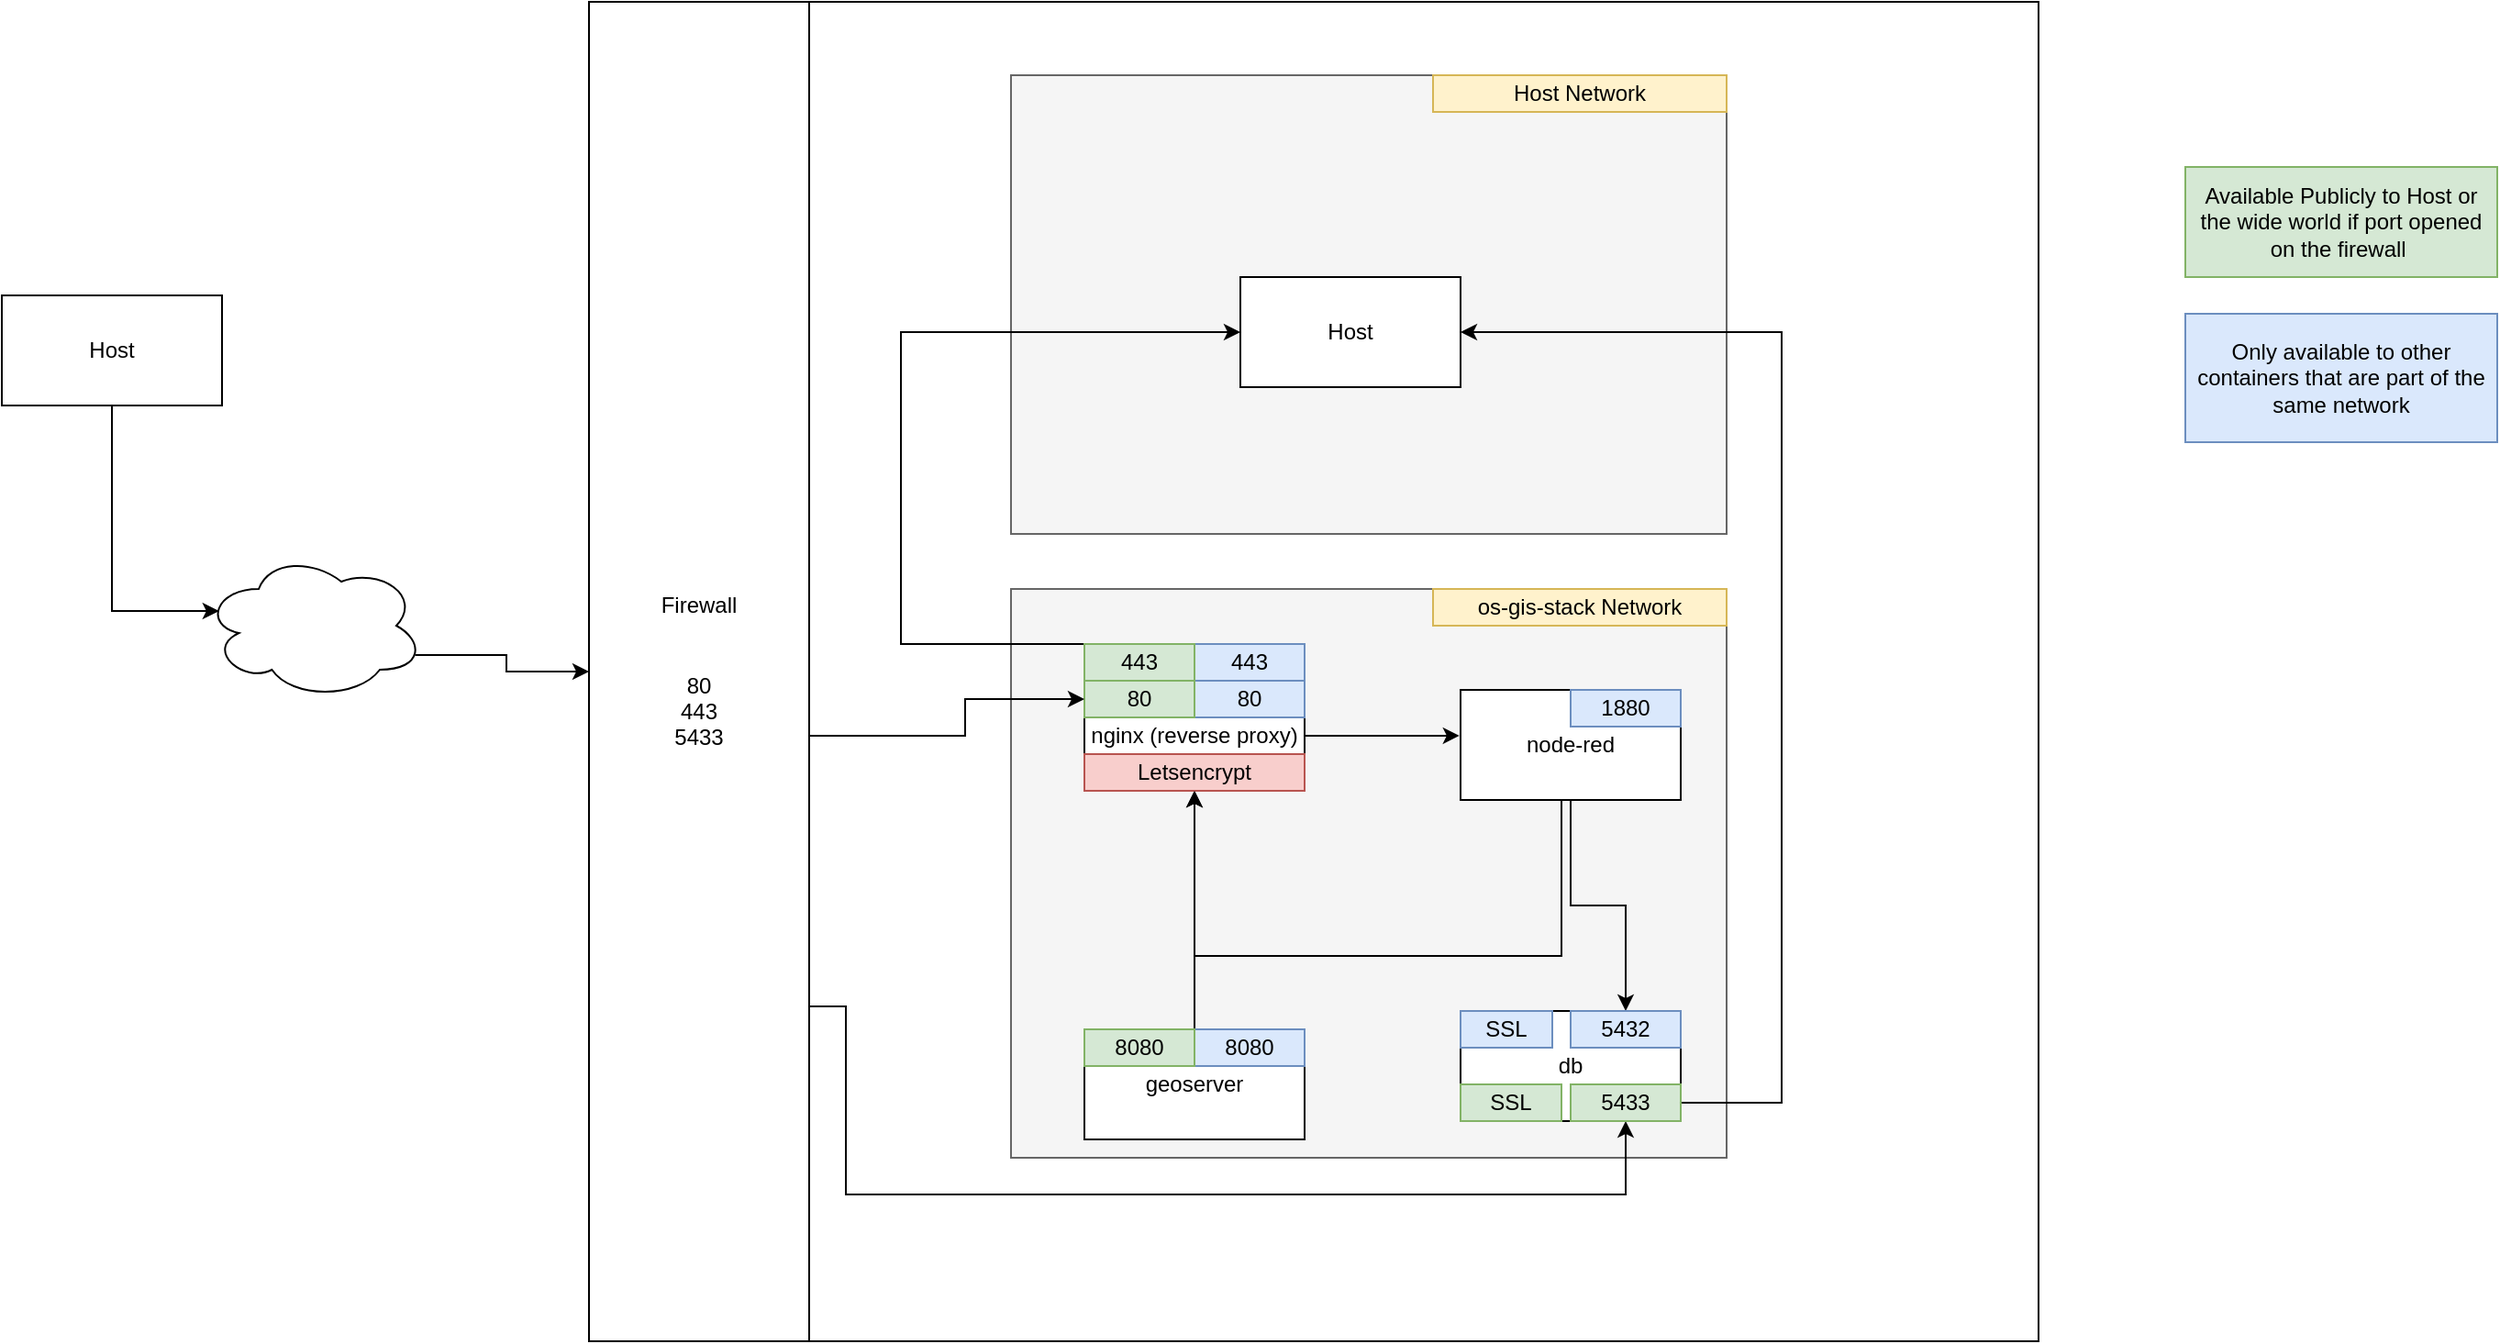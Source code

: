 <mxfile version="14.6.13" type="device"><diagram id="EaQOJbLqpQGk-XHPkLDU" name="Page-1"><mxGraphModel dx="2150" dy="1386" grid="1" gridSize="10" guides="1" tooltips="1" connect="1" arrows="1" fold="1" page="1" pageScale="1" pageWidth="1169" pageHeight="827" math="0" shadow="0"><root><mxCell id="0"/><mxCell id="1" parent="0"/><mxCell id="kA5MJ6jnhGrOicxnb4Bh-28" value="" style="rounded=0;whiteSpace=wrap;html=1;" parent="1" vertex="1"><mxGeometry x="170" y="-40" width="670" height="730" as="geometry"/></mxCell><mxCell id="kA5MJ6jnhGrOicxnb4Bh-8" value="" style="rounded=0;whiteSpace=wrap;html=1;fillColor=#f5f5f5;strokeColor=#666666;fontColor=#333333;" parent="1" vertex="1"><mxGeometry x="280" width="390" height="250" as="geometry"/></mxCell><mxCell id="kA5MJ6jnhGrOicxnb4Bh-9" value="Host Network" style="text;html=1;strokeColor=#d6b656;fillColor=#fff2cc;align=center;verticalAlign=middle;whiteSpace=wrap;rounded=0;" parent="1" vertex="1"><mxGeometry x="510" width="160" height="20" as="geometry"/></mxCell><mxCell id="kA5MJ6jnhGrOicxnb4Bh-6" value="" style="rounded=0;whiteSpace=wrap;html=1;fillColor=#f5f5f5;strokeColor=#666666;fontColor=#333333;" parent="1" vertex="1"><mxGeometry x="280" y="280" width="390" height="310" as="geometry"/></mxCell><mxCell id="kA5MJ6jnhGrOicxnb4Bh-3" style="edgeStyle=orthogonalEdgeStyle;rounded=0;orthogonalLoop=1;jettySize=auto;html=1;entryX=-0.005;entryY=0.416;entryDx=0;entryDy=0;entryPerimeter=0;" parent="1" source="kA5MJ6jnhGrOicxnb4Bh-1" target="kA5MJ6jnhGrOicxnb4Bh-2" edge="1"><mxGeometry relative="1" as="geometry"/></mxCell><mxCell id="kA5MJ6jnhGrOicxnb4Bh-1" value="nginx (reverse proxy)" style="rounded=0;whiteSpace=wrap;html=1;" parent="1" vertex="1"><mxGeometry x="320" y="330" width="120" height="60" as="geometry"/></mxCell><mxCell id="kA5MJ6jnhGrOicxnb4Bh-4" style="edgeStyle=orthogonalEdgeStyle;rounded=0;orthogonalLoop=1;jettySize=auto;html=1;entryX=0.5;entryY=1;entryDx=0;entryDy=0;" parent="1" source="kA5MJ6jnhGrOicxnb4Bh-2" target="kA5MJ6jnhGrOicxnb4Bh-1" edge="1"><mxGeometry relative="1" as="geometry"><Array as="points"><mxPoint x="580" y="480"/><mxPoint x="380" y="480"/></Array></mxGeometry></mxCell><mxCell id="kA5MJ6jnhGrOicxnb4Bh-12" style="edgeStyle=orthogonalEdgeStyle;rounded=0;orthogonalLoop=1;jettySize=auto;html=1;entryX=0.5;entryY=0;entryDx=0;entryDy=0;" parent="1" source="kA5MJ6jnhGrOicxnb4Bh-2" target="kA5MJ6jnhGrOicxnb4Bh-11" edge="1"><mxGeometry relative="1" as="geometry"/></mxCell><mxCell id="kA5MJ6jnhGrOicxnb4Bh-2" value="node-red" style="rounded=0;whiteSpace=wrap;html=1;" parent="1" vertex="1"><mxGeometry x="525" y="335" width="120" height="60" as="geometry"/></mxCell><mxCell id="kA5MJ6jnhGrOicxnb4Bh-5" value="Host" style="rounded=0;whiteSpace=wrap;html=1;" parent="1" vertex="1"><mxGeometry x="405" y="110" width="120" height="60" as="geometry"/></mxCell><mxCell id="kA5MJ6jnhGrOicxnb4Bh-7" value="os-gis-stack Network" style="text;html=1;strokeColor=#d6b656;fillColor=#fff2cc;align=center;verticalAlign=middle;whiteSpace=wrap;rounded=0;" parent="1" vertex="1"><mxGeometry x="510" y="280" width="160" height="20" as="geometry"/></mxCell><mxCell id="kA5MJ6jnhGrOicxnb4Bh-10" value="db" style="rounded=0;whiteSpace=wrap;html=1;" parent="1" vertex="1"><mxGeometry x="525" y="510" width="120" height="60" as="geometry"/></mxCell><mxCell id="kA5MJ6jnhGrOicxnb4Bh-11" value="5432" style="rounded=0;whiteSpace=wrap;html=1;fillColor=#dae8fc;strokeColor=#6c8ebf;" parent="1" vertex="1"><mxGeometry x="585" y="510" width="60" height="20" as="geometry"/></mxCell><mxCell id="kA5MJ6jnhGrOicxnb4Bh-13" value="1880" style="rounded=0;whiteSpace=wrap;html=1;fillColor=#dae8fc;strokeColor=#6c8ebf;" parent="1" vertex="1"><mxGeometry x="585" y="335" width="60" height="20" as="geometry"/></mxCell><mxCell id="kA5MJ6jnhGrOicxnb4Bh-14" value="80" style="rounded=0;whiteSpace=wrap;html=1;fillColor=#dae8fc;strokeColor=#6c8ebf;" parent="1" vertex="1"><mxGeometry x="380" y="330" width="60" height="20" as="geometry"/></mxCell><mxCell id="kA5MJ6jnhGrOicxnb4Bh-16" style="edgeStyle=orthogonalEdgeStyle;rounded=0;orthogonalLoop=1;jettySize=auto;html=1;entryX=0;entryY=0.5;entryDx=0;entryDy=0;" parent="1" source="kA5MJ6jnhGrOicxnb4Bh-15" target="kA5MJ6jnhGrOicxnb4Bh-5" edge="1"><mxGeometry relative="1" as="geometry"><mxPoint x="180" y="340" as="targetPoint"/><Array as="points"><mxPoint x="350" y="310"/><mxPoint x="220" y="310"/><mxPoint x="220" y="140"/></Array></mxGeometry></mxCell><mxCell id="kA5MJ6jnhGrOicxnb4Bh-15" value="80" style="rounded=0;whiteSpace=wrap;html=1;fillColor=#d5e8d4;strokeColor=#82b366;" parent="1" vertex="1"><mxGeometry x="320" y="330" width="60" height="20" as="geometry"/></mxCell><mxCell id="kA5MJ6jnhGrOicxnb4Bh-22" style="edgeStyle=orthogonalEdgeStyle;rounded=0;orthogonalLoop=1;jettySize=auto;html=1;" parent="1" source="kA5MJ6jnhGrOicxnb4Bh-17" target="kA5MJ6jnhGrOicxnb4Bh-15" edge="1"><mxGeometry relative="1" as="geometry"><Array as="points"><mxPoint x="255" y="360"/><mxPoint x="255" y="340"/></Array></mxGeometry></mxCell><mxCell id="kA5MJ6jnhGrOicxnb4Bh-25" style="edgeStyle=orthogonalEdgeStyle;rounded=0;orthogonalLoop=1;jettySize=auto;html=1;exitX=1;exitY=0.75;exitDx=0;exitDy=0;entryX=0.5;entryY=1;entryDx=0;entryDy=0;" parent="1" source="kA5MJ6jnhGrOicxnb4Bh-17" target="kA5MJ6jnhGrOicxnb4Bh-23" edge="1"><mxGeometry relative="1" as="geometry"><Array as="points"><mxPoint x="190" y="610"/><mxPoint x="615" y="610"/></Array></mxGeometry></mxCell><mxCell id="kA5MJ6jnhGrOicxnb4Bh-17" value="Firewall&lt;br&gt;&lt;br&gt;&lt;br&gt;80&lt;br&gt;443&lt;br&gt;5433" style="rounded=0;whiteSpace=wrap;html=1;" parent="1" vertex="1"><mxGeometry x="50" y="-40" width="120" height="730" as="geometry"/></mxCell><mxCell id="kA5MJ6jnhGrOicxnb4Bh-21" style="edgeStyle=orthogonalEdgeStyle;rounded=0;orthogonalLoop=1;jettySize=auto;html=1;exitX=0.96;exitY=0.7;exitDx=0;exitDy=0;exitPerimeter=0;" parent="1" source="kA5MJ6jnhGrOicxnb4Bh-18" target="kA5MJ6jnhGrOicxnb4Bh-17" edge="1"><mxGeometry relative="1" as="geometry"/></mxCell><mxCell id="kA5MJ6jnhGrOicxnb4Bh-18" value="" style="ellipse;shape=cloud;whiteSpace=wrap;html=1;" parent="1" vertex="1"><mxGeometry x="-160" y="260" width="120" height="80" as="geometry"/></mxCell><mxCell id="kA5MJ6jnhGrOicxnb4Bh-20" style="edgeStyle=orthogonalEdgeStyle;rounded=0;orthogonalLoop=1;jettySize=auto;html=1;entryX=0.07;entryY=0.4;entryDx=0;entryDy=0;entryPerimeter=0;" parent="1" source="kA5MJ6jnhGrOicxnb4Bh-19" target="kA5MJ6jnhGrOicxnb4Bh-18" edge="1"><mxGeometry relative="1" as="geometry"><Array as="points"><mxPoint x="-210" y="292"/></Array></mxGeometry></mxCell><mxCell id="kA5MJ6jnhGrOicxnb4Bh-19" value="Host" style="rounded=0;whiteSpace=wrap;html=1;" parent="1" vertex="1"><mxGeometry x="-270" y="120" width="120" height="60" as="geometry"/></mxCell><mxCell id="kA5MJ6jnhGrOicxnb4Bh-24" style="edgeStyle=orthogonalEdgeStyle;rounded=0;orthogonalLoop=1;jettySize=auto;html=1;entryX=1;entryY=0.5;entryDx=0;entryDy=0;" parent="1" source="kA5MJ6jnhGrOicxnb4Bh-23" target="kA5MJ6jnhGrOicxnb4Bh-5" edge="1"><mxGeometry relative="1" as="geometry"><Array as="points"><mxPoint x="700" y="560"/><mxPoint x="700" y="140"/></Array></mxGeometry></mxCell><mxCell id="kA5MJ6jnhGrOicxnb4Bh-23" value="5433" style="rounded=0;whiteSpace=wrap;html=1;fillColor=#d5e8d4;strokeColor=#82b366;" parent="1" vertex="1"><mxGeometry x="585" y="550" width="60" height="20" as="geometry"/></mxCell><mxCell id="kA5MJ6jnhGrOicxnb4Bh-26" value="Available Publicly to Host or the wide world if port opened on the firewall&amp;nbsp;" style="rounded=0;whiteSpace=wrap;html=1;fillColor=#d5e8d4;strokeColor=#82b366;" parent="1" vertex="1"><mxGeometry x="920" y="50" width="170" height="60" as="geometry"/></mxCell><mxCell id="kA5MJ6jnhGrOicxnb4Bh-29" value="Only available to other containers that are part of the same network" style="rounded=0;whiteSpace=wrap;html=1;fillColor=#dae8fc;strokeColor=#6c8ebf;" parent="1" vertex="1"><mxGeometry x="920" y="130" width="170" height="70" as="geometry"/></mxCell><mxCell id="3-3IxngqreInerpmVRRw-1" value="443" style="rounded=0;whiteSpace=wrap;html=1;fillColor=#dae8fc;strokeColor=#6c8ebf;" vertex="1" parent="1"><mxGeometry x="380" y="310" width="60" height="20" as="geometry"/></mxCell><mxCell id="3-3IxngqreInerpmVRRw-2" value="443" style="rounded=0;whiteSpace=wrap;html=1;fillColor=#d5e8d4;strokeColor=#82b366;" vertex="1" parent="1"><mxGeometry x="320" y="310" width="60" height="20" as="geometry"/></mxCell><mxCell id="3-3IxngqreInerpmVRRw-3" value="Letsencrypt" style="rounded=0;whiteSpace=wrap;html=1;fillColor=#f8cecc;strokeColor=#b85450;" vertex="1" parent="1"><mxGeometry x="320" y="370" width="120" height="20" as="geometry"/></mxCell><mxCell id="3-3IxngqreInerpmVRRw-7" style="edgeStyle=orthogonalEdgeStyle;rounded=0;orthogonalLoop=1;jettySize=auto;html=1;entryX=0.5;entryY=1;entryDx=0;entryDy=0;" edge="1" parent="1" source="3-3IxngqreInerpmVRRw-4" target="3-3IxngqreInerpmVRRw-3"><mxGeometry relative="1" as="geometry"/></mxCell><mxCell id="3-3IxngqreInerpmVRRw-4" value="geoserver" style="rounded=0;whiteSpace=wrap;html=1;" vertex="1" parent="1"><mxGeometry x="320" y="520" width="120" height="60" as="geometry"/></mxCell><mxCell id="3-3IxngqreInerpmVRRw-5" value="8080" style="rounded=0;whiteSpace=wrap;html=1;fillColor=#dae8fc;strokeColor=#6c8ebf;" vertex="1" parent="1"><mxGeometry x="380" y="520" width="60" height="20" as="geometry"/></mxCell><mxCell id="3-3IxngqreInerpmVRRw-8" value="8080" style="rounded=0;whiteSpace=wrap;html=1;fillColor=#d5e8d4;strokeColor=#82b366;" vertex="1" parent="1"><mxGeometry x="320" y="520" width="60" height="20" as="geometry"/></mxCell><mxCell id="3-3IxngqreInerpmVRRw-9" value="SSL" style="rounded=0;whiteSpace=wrap;html=1;fillColor=#d5e8d4;strokeColor=#82b366;" vertex="1" parent="1"><mxGeometry x="525" y="550" width="55" height="20" as="geometry"/></mxCell><mxCell id="3-3IxngqreInerpmVRRw-10" value="SSL" style="rounded=0;whiteSpace=wrap;html=1;fillColor=#dae8fc;strokeColor=#6c8ebf;" vertex="1" parent="1"><mxGeometry x="525" y="510" width="50" height="20" as="geometry"/></mxCell></root></mxGraphModel></diagram></mxfile>